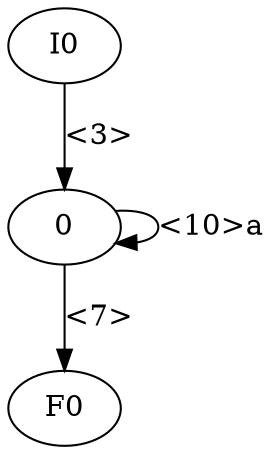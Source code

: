 digraph
{
  vcsn_context = "lal(a), z"
  I0 -> 0 [label = "<3>"]
  0 -> F0 [label = "<7>"]
  0 -> 0 [label = "<10>a"]
}
